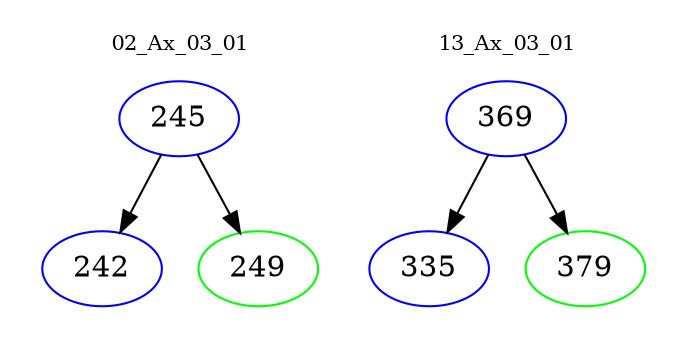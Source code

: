digraph{
subgraph cluster_0 {
color = white
label = "02_Ax_03_01";
fontsize=10;
T0_245 [label="245", color="blue"]
T0_245 -> T0_242 [color="black"]
T0_242 [label="242", color="blue"]
T0_245 -> T0_249 [color="black"]
T0_249 [label="249", color="green"]
}
subgraph cluster_1 {
color = white
label = "13_Ax_03_01";
fontsize=10;
T1_369 [label="369", color="blue"]
T1_369 -> T1_335 [color="black"]
T1_335 [label="335", color="blue"]
T1_369 -> T1_379 [color="black"]
T1_379 [label="379", color="green"]
}
}
